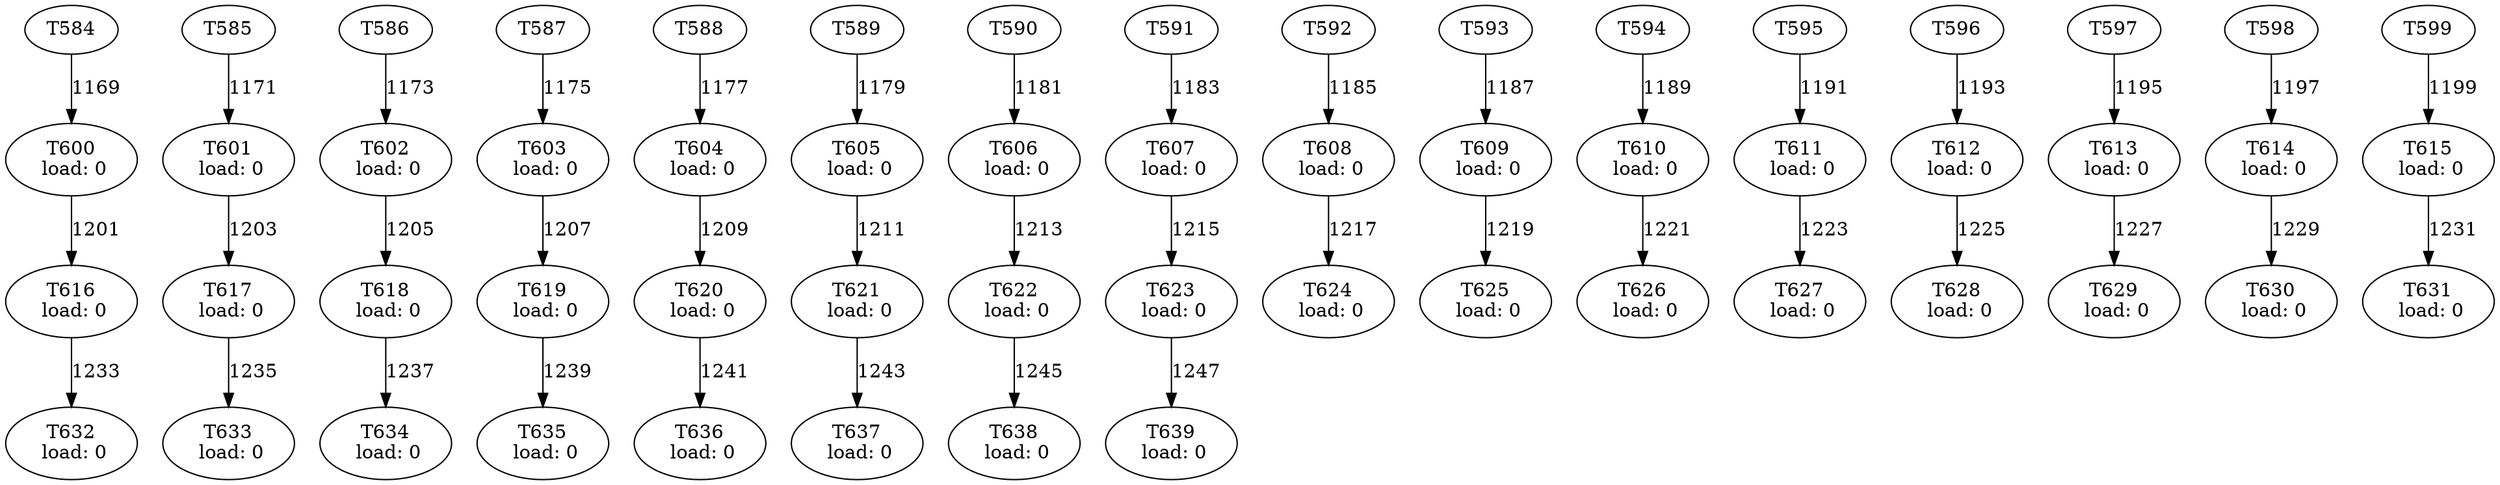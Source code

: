 digraph taskgraph {
	T600 [label= "T600\n load: 0"];
	T584 -> T600[label=1169];
	T601 [label= "T601\n load: 0"];
	T585 -> T601[label=1171];
	T602 [label= "T602\n load: 0"];
	T586 -> T602[label=1173];
	T603 [label= "T603\n load: 0"];
	T587 -> T603[label=1175];
	T604 [label= "T604\n load: 0"];
	T588 -> T604[label=1177];
	T605 [label= "T605\n load: 0"];
	T589 -> T605[label=1179];
	T606 [label= "T606\n load: 0"];
	T590 -> T606[label=1181];
	T607 [label= "T607\n load: 0"];
	T591 -> T607[label=1183];
	T608 [label= "T608\n load: 0"];
	T592 -> T608[label=1185];
	T609 [label= "T609\n load: 0"];
	T593 -> T609[label=1187];
	T610 [label= "T610\n load: 0"];
	T594 -> T610[label=1189];
	T611 [label= "T611\n load: 0"];
	T595 -> T611[label=1191];
	T612 [label= "T612\n load: 0"];
	T596 -> T612[label=1193];
	T613 [label= "T613\n load: 0"];
	T597 -> T613[label=1195];
	T614 [label= "T614\n load: 0"];
	T598 -> T614[label=1197];
	T615 [label= "T615\n load: 0"];
	T599 -> T615[label=1199];
	T616 [label= "T616\n load: 0"];
	T600 -> T616[label=1201];
	T617 [label= "T617\n load: 0"];
	T601 -> T617[label=1203];
	T618 [label= "T618\n load: 0"];
	T602 -> T618[label=1205];
	T619 [label= "T619\n load: 0"];
	T603 -> T619[label=1207];
	T620 [label= "T620\n load: 0"];
	T604 -> T620[label=1209];
	T621 [label= "T621\n load: 0"];
	T605 -> T621[label=1211];
	T622 [label= "T622\n load: 0"];
	T606 -> T622[label=1213];
	T623 [label= "T623\n load: 0"];
	T607 -> T623[label=1215];
	T624 [label= "T624\n load: 0"];
	T608 -> T624[label=1217];
	T625 [label= "T625\n load: 0"];
	T609 -> T625[label=1219];
	T626 [label= "T626\n load: 0"];
	T610 -> T626[label=1221];
	T627 [label= "T627\n load: 0"];
	T611 -> T627[label=1223];
	T628 [label= "T628\n load: 0"];
	T612 -> T628[label=1225];
	T629 [label= "T629\n load: 0"];
	T613 -> T629[label=1227];
	T630 [label= "T630\n load: 0"];
	T614 -> T630[label=1229];
	T631 [label= "T631\n load: 0"];
	T615 -> T631[label=1231];
	T632 [label= "T632\n load: 0"];
	T616 -> T632[label=1233];
	T633 [label= "T633\n load: 0"];
	T617 -> T633[label=1235];
	T634 [label= "T634\n load: 0"];
	T618 -> T634[label=1237];
	T635 [label= "T635\n load: 0"];
	T619 -> T635[label=1239];
	T636 [label= "T636\n load: 0"];
	T620 -> T636[label=1241];
	T637 [label= "T637\n load: 0"];
	T621 -> T637[label=1243];
	T638 [label= "T638\n load: 0"];
	T622 -> T638[label=1245];
	T639 [label= "T639\n load: 0"];
	T623 -> T639[label=1247];
}